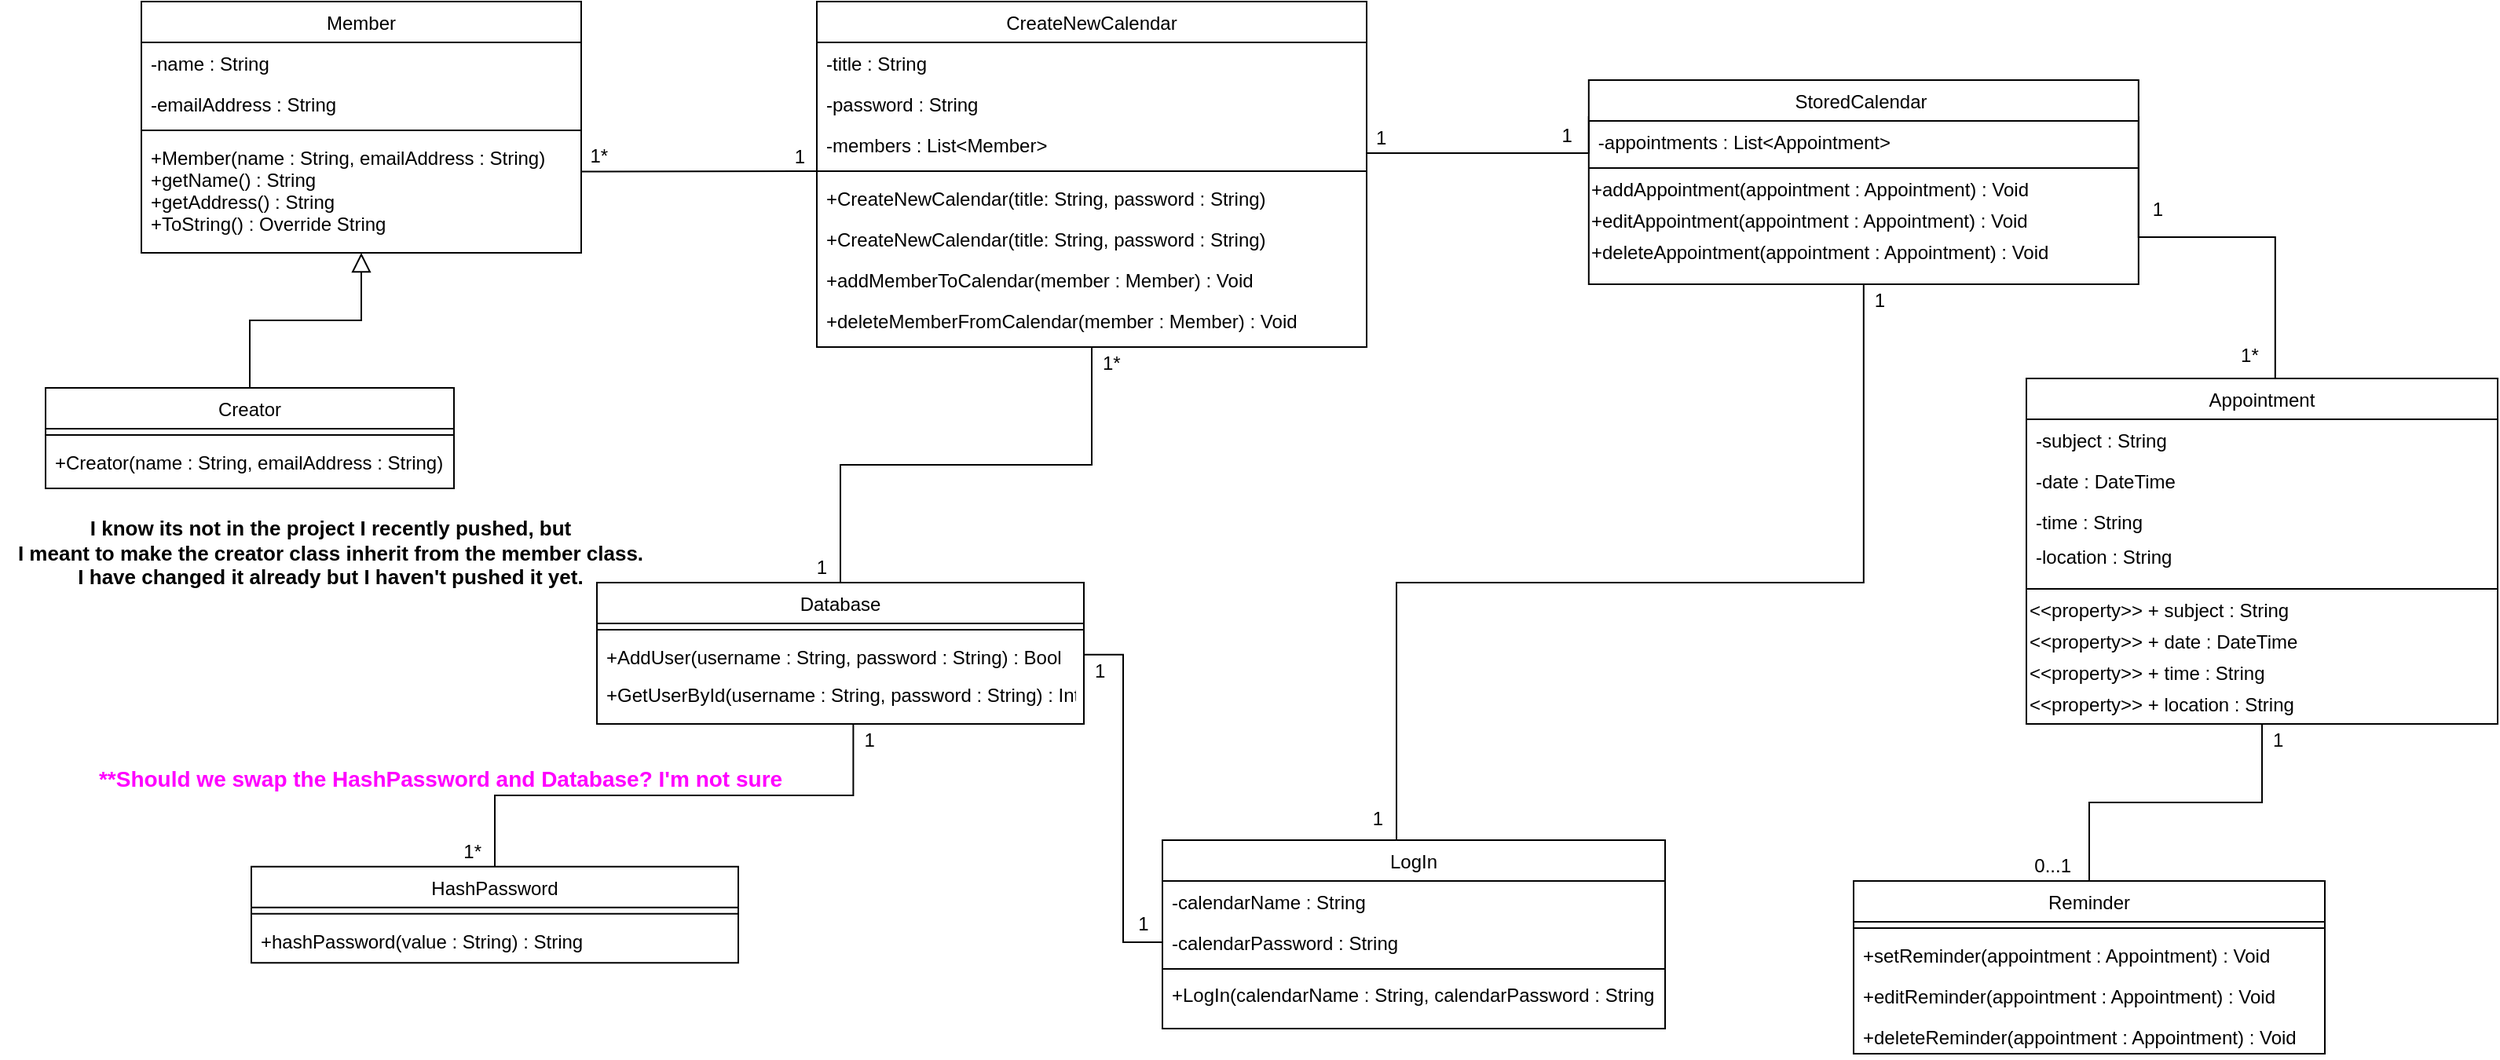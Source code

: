 <mxfile version="12.9.8" type="github"><diagram id="_zVpvUrv6JAY6jkAf8ze" name="Page-1"><mxGraphModel dx="485" dy="693" grid="1" gridSize="10" guides="1" tooltips="1" connect="1" arrows="1" fold="1" page="1" pageScale="1" pageWidth="827" pageHeight="1169" math="0" shadow="0"><root><mxCell id="WIyWlLk6GJQsqaUBKTNV-0"/><mxCell id="WIyWlLk6GJQsqaUBKTNV-1" parent="WIyWlLk6GJQsqaUBKTNV-0"/><mxCell id="zkfFHV4jXpPFQw0GAbJ--0" value="Member" style="swimlane;fontStyle=0;align=center;verticalAlign=top;childLayout=stackLayout;horizontal=1;startSize=26;horizontalStack=0;resizeParent=1;resizeLast=0;collapsible=1;marginBottom=0;rounded=0;shadow=0;strokeWidth=1;" parent="WIyWlLk6GJQsqaUBKTNV-1" vertex="1"><mxGeometry x="100" y="90" width="280" height="160" as="geometry"><mxRectangle x="230" y="140" width="160" height="26" as="alternateBounds"/></mxGeometry></mxCell><mxCell id="zkfFHV4jXpPFQw0GAbJ--1" value="-name : String" style="text;align=left;verticalAlign=top;spacingLeft=4;spacingRight=4;overflow=hidden;rotatable=0;points=[[0,0.5],[1,0.5]];portConstraint=eastwest;" parent="zkfFHV4jXpPFQw0GAbJ--0" vertex="1"><mxGeometry y="26" width="280" height="26" as="geometry"/></mxCell><mxCell id="zkfFHV4jXpPFQw0GAbJ--3" value="-emailAddress : String" style="text;align=left;verticalAlign=top;spacingLeft=4;spacingRight=4;overflow=hidden;rotatable=0;points=[[0,0.5],[1,0.5]];portConstraint=eastwest;rounded=0;shadow=0;html=0;" parent="zkfFHV4jXpPFQw0GAbJ--0" vertex="1"><mxGeometry y="52" width="280" height="26" as="geometry"/></mxCell><mxCell id="zkfFHV4jXpPFQw0GAbJ--4" value="" style="line;html=1;strokeWidth=1;align=left;verticalAlign=middle;spacingTop=-1;spacingLeft=3;spacingRight=3;rotatable=0;labelPosition=right;points=[];portConstraint=eastwest;" parent="zkfFHV4jXpPFQw0GAbJ--0" vertex="1"><mxGeometry y="78" width="280" height="8" as="geometry"/></mxCell><mxCell id="zkfFHV4jXpPFQw0GAbJ--5" value="+Member(name : String, emailAddress : String)&#xa;+getName() : String&#xa;+getAddress() : String&#xa;+ToString() : Override String" style="text;align=left;verticalAlign=top;spacingLeft=4;spacingRight=4;overflow=hidden;rotatable=0;points=[[0,0.5],[1,0.5]];portConstraint=eastwest;" parent="zkfFHV4jXpPFQw0GAbJ--0" vertex="1"><mxGeometry y="86" width="280" height="74" as="geometry"/></mxCell><mxCell id="zkfFHV4jXpPFQw0GAbJ--12" value="" style="endArrow=block;endSize=10;endFill=0;shadow=0;strokeWidth=1;rounded=0;edgeStyle=elbowEdgeStyle;elbow=vertical;" parent="WIyWlLk6GJQsqaUBKTNV-1" source="zkfFHV4jXpPFQw0GAbJ--6" target="zkfFHV4jXpPFQw0GAbJ--0" edge="1"><mxGeometry width="160" relative="1" as="geometry"><mxPoint x="200" y="203" as="sourcePoint"/><mxPoint x="200" y="203" as="targetPoint"/></mxGeometry></mxCell><mxCell id="zkfFHV4jXpPFQw0GAbJ--26" value="" style="endArrow=none;shadow=0;strokeWidth=1;strokeColor=#000000;rounded=0;endFill=0;edgeStyle=elbowEdgeStyle;elbow=vertical;" parent="WIyWlLk6GJQsqaUBKTNV-1" edge="1"><mxGeometry x="0.5" y="41" relative="1" as="geometry"><mxPoint x="380" y="198.235" as="sourcePoint"/><mxPoint x="530" y="198.235" as="targetPoint"/><mxPoint x="-40" y="32" as="offset"/></mxGeometry></mxCell><mxCell id="zkfFHV4jXpPFQw0GAbJ--27" value="1*" style="resizable=0;align=left;verticalAlign=bottom;labelBackgroundColor=none;fontSize=12;" parent="zkfFHV4jXpPFQw0GAbJ--26" connectable="0" vertex="1"><mxGeometry x="-1" relative="1" as="geometry"><mxPoint x="4" y="-1" as="offset"/></mxGeometry></mxCell><mxCell id="zkfFHV4jXpPFQw0GAbJ--28" value="1" style="resizable=0;align=right;verticalAlign=bottom;labelBackgroundColor=none;fontSize=12;" parent="zkfFHV4jXpPFQw0GAbJ--26" connectable="0" vertex="1"><mxGeometry x="1" relative="1" as="geometry"><mxPoint x="-6" y="-1" as="offset"/></mxGeometry></mxCell><mxCell id="zkfFHV4jXpPFQw0GAbJ--6" value="Creator" style="swimlane;fontStyle=0;align=center;verticalAlign=top;childLayout=stackLayout;horizontal=1;startSize=26;horizontalStack=0;resizeParent=1;resizeLast=0;collapsible=1;marginBottom=0;rounded=0;shadow=0;strokeWidth=1;" parent="WIyWlLk6GJQsqaUBKTNV-1" vertex="1"><mxGeometry x="39" y="336" width="260" height="64" as="geometry"><mxRectangle x="130" y="380" width="160" height="26" as="alternateBounds"/></mxGeometry></mxCell><mxCell id="zkfFHV4jXpPFQw0GAbJ--9" value="" style="line;html=1;strokeWidth=1;align=left;verticalAlign=middle;spacingTop=-1;spacingLeft=3;spacingRight=3;rotatable=0;labelPosition=right;points=[];portConstraint=eastwest;" parent="zkfFHV4jXpPFQw0GAbJ--6" vertex="1"><mxGeometry y="26" width="260" height="8" as="geometry"/></mxCell><mxCell id="zkfFHV4jXpPFQw0GAbJ--11" value="+Creator(name : String, emailAddress : String)" style="text;align=left;verticalAlign=top;spacingLeft=4;spacingRight=4;overflow=hidden;rotatable=0;points=[[0,0.5],[1,0.5]];portConstraint=eastwest;" parent="zkfFHV4jXpPFQw0GAbJ--6" vertex="1"><mxGeometry y="34" width="260" height="26" as="geometry"/></mxCell><mxCell id="_MNT3yKwPUitnr2lphFE-44" value="" style="endArrow=none;shadow=0;strokeWidth=1;strokeColor=#000000;rounded=0;endFill=0;edgeStyle=elbowEdgeStyle;elbow=vertical;entryX=0.528;entryY=0.004;entryDx=0;entryDy=0;entryPerimeter=0;exitX=1;exitY=0.5;exitDx=0;exitDy=0;" parent="WIyWlLk6GJQsqaUBKTNV-1" target="_MNT3yKwPUitnr2lphFE-9" edge="1"><mxGeometry x="0.5" y="41" relative="1" as="geometry"><mxPoint x="1371.41" y="163.0" as="sourcePoint"/><mxPoint x="1460" y="364.06" as="targetPoint"/><mxPoint x="-40" y="32" as="offset"/><Array as="points"><mxPoint x="1410" y="240"/><mxPoint x="1410" y="260"/></Array></mxGeometry></mxCell><mxCell id="_MNT3yKwPUitnr2lphFE-45" value="1" style="resizable=0;align=left;verticalAlign=bottom;labelBackgroundColor=none;fontSize=12;" parent="_MNT3yKwPUitnr2lphFE-44" connectable="0" vertex="1"><mxGeometry x="-1" relative="1" as="geometry"><mxPoint x="7" y="68" as="offset"/></mxGeometry></mxCell><mxCell id="_MNT3yKwPUitnr2lphFE-46" value="1*" style="resizable=0;align=right;verticalAlign=bottom;labelBackgroundColor=none;fontSize=12;" parent="_MNT3yKwPUitnr2lphFE-44" connectable="0" vertex="1"><mxGeometry x="1" relative="1" as="geometry"><mxPoint x="-9" y="-7.06" as="offset"/></mxGeometry></mxCell><mxCell id="_MNT3yKwPUitnr2lphFE-63" value="" style="endArrow=none;shadow=0;strokeWidth=1;strokeColor=#000000;rounded=0;endFill=0;edgeStyle=elbowEdgeStyle;elbow=vertical;entryX=0.5;entryY=0;entryDx=0;entryDy=0;exitX=0.5;exitY=1;exitDx=0;exitDy=0;" parent="WIyWlLk6GJQsqaUBKTNV-1" source="zkfFHV4jXpPFQw0GAbJ--17" target="_MNT3yKwPUitnr2lphFE-53" edge="1"><mxGeometry x="0.5" y="41" relative="1" as="geometry"><mxPoint x="644.0" y="362" as="sourcePoint"/><mxPoint x="649.0" y="460" as="targetPoint"/><mxPoint x="-40" y="32" as="offset"/></mxGeometry></mxCell><mxCell id="_MNT3yKwPUitnr2lphFE-64" value="1*" style="resizable=0;align=left;verticalAlign=bottom;labelBackgroundColor=none;fontSize=12;" parent="_MNT3yKwPUitnr2lphFE-63" connectable="0" vertex="1"><mxGeometry x="-1" relative="1" as="geometry"><mxPoint x="5" y="19" as="offset"/></mxGeometry></mxCell><mxCell id="_MNT3yKwPUitnr2lphFE-65" value="1" style="resizable=0;align=right;verticalAlign=bottom;labelBackgroundColor=none;fontSize=12;" parent="_MNT3yKwPUitnr2lphFE-63" connectable="0" vertex="1"><mxGeometry x="1" relative="1" as="geometry"><mxPoint x="-7" y="-1" as="offset"/></mxGeometry></mxCell><mxCell id="_MNT3yKwPUitnr2lphFE-53" value="Database" style="swimlane;fontStyle=0;align=center;verticalAlign=top;childLayout=stackLayout;horizontal=1;startSize=26;horizontalStack=0;resizeParent=1;resizeLast=0;collapsible=1;marginBottom=0;rounded=0;shadow=0;strokeWidth=1;" parent="WIyWlLk6GJQsqaUBKTNV-1" vertex="1"><mxGeometry x="390" y="460" width="310" height="90" as="geometry"><mxRectangle x="550" y="140" width="160" height="26" as="alternateBounds"/></mxGeometry></mxCell><mxCell id="_MNT3yKwPUitnr2lphFE-58" value="" style="line;html=1;strokeWidth=1;align=left;verticalAlign=middle;spacingTop=-1;spacingLeft=3;spacingRight=3;rotatable=0;labelPosition=right;points=[];portConstraint=eastwest;" parent="_MNT3yKwPUitnr2lphFE-53" vertex="1"><mxGeometry y="26" width="310" height="8" as="geometry"/></mxCell><mxCell id="_MNT3yKwPUitnr2lphFE-59" value="+AddUser(username : String, password : String) : Bool" style="text;align=left;verticalAlign=top;spacingLeft=4;spacingRight=4;overflow=hidden;rotatable=0;points=[[0,0.5],[1,0.5]];portConstraint=eastwest;" parent="_MNT3yKwPUitnr2lphFE-53" vertex="1"><mxGeometry y="34" width="310" height="24" as="geometry"/></mxCell><mxCell id="_MNT3yKwPUitnr2lphFE-60" value="+GetUserById(username : String, password : String) : Int" style="text;align=left;verticalAlign=top;spacingLeft=4;spacingRight=4;overflow=hidden;rotatable=0;points=[[0,0.5],[1,0.5]];portConstraint=eastwest;" parent="_MNT3yKwPUitnr2lphFE-53" vertex="1"><mxGeometry y="58" width="310" height="26" as="geometry"/></mxCell><mxCell id="_MNT3yKwPUitnr2lphFE-72" value="" style="endArrow=none;shadow=0;strokeWidth=1;strokeColor=#000000;rounded=0;endFill=0;edgeStyle=elbowEdgeStyle;elbow=vertical;entryX=0.5;entryY=0;entryDx=0;entryDy=0;exitX=0.352;exitY=0.973;exitDx=0;exitDy=0;exitPerimeter=0;" parent="WIyWlLk6GJQsqaUBKTNV-1" target="_MNT3yKwPUitnr2lphFE-75" edge="1"><mxGeometry x="0.5" y="41" relative="1" as="geometry"><mxPoint x="553.2" y="549.998" as="sourcePoint"/><mxPoint x="609.0" y="648.7" as="targetPoint"/><mxPoint x="-40" y="32" as="offset"/></mxGeometry></mxCell><mxCell id="_MNT3yKwPUitnr2lphFE-73" value="1" style="resizable=0;align=left;verticalAlign=bottom;labelBackgroundColor=none;fontSize=12;" parent="_MNT3yKwPUitnr2lphFE-72" connectable="0" vertex="1"><mxGeometry x="-1" relative="1" as="geometry"><mxPoint x="5" y="19" as="offset"/></mxGeometry></mxCell><mxCell id="_MNT3yKwPUitnr2lphFE-74" value="1*" style="resizable=0;align=right;verticalAlign=bottom;labelBackgroundColor=none;fontSize=12;" parent="_MNT3yKwPUitnr2lphFE-72" connectable="0" vertex="1"><mxGeometry x="1" relative="1" as="geometry"><mxPoint x="-7" y="-1" as="offset"/></mxGeometry></mxCell><mxCell id="_MNT3yKwPUitnr2lphFE-79" value="&lt;b&gt;&lt;font color=&quot;#ff00ff&quot; style=&quot;font-size: 14px&quot;&gt;**Should we swap the HashPassword and Database? I'm not sure&lt;/font&gt;&lt;/b&gt;" style="text;html=1;align=center;verticalAlign=middle;resizable=0;points=[];autosize=1;" parent="WIyWlLk6GJQsqaUBKTNV-1" vertex="1"><mxGeometry x="65" y="575" width="450" height="20" as="geometry"/></mxCell><mxCell id="_MNT3yKwPUitnr2lphFE-80" value="" style="endArrow=none;shadow=0;strokeWidth=1;strokeColor=#000000;rounded=0;endFill=0;edgeStyle=elbowEdgeStyle;elbow=vertical;entryX=0.5;entryY=0;entryDx=0;entryDy=0;exitX=0.5;exitY=1;exitDx=0;exitDy=0;" parent="WIyWlLk6GJQsqaUBKTNV-1" source="_MNT3yKwPUitnr2lphFE-124" edge="1"><mxGeometry x="0.5" y="41" relative="1" as="geometry"><mxPoint x="990" y="450" as="sourcePoint"/><mxPoint x="899.0" y="624" as="targetPoint"/><mxPoint x="-40" y="32" as="offset"/><Array as="points"><mxPoint x="1020" y="460"/></Array></mxGeometry></mxCell><mxCell id="_MNT3yKwPUitnr2lphFE-81" value="1" style="resizable=0;align=left;verticalAlign=bottom;labelBackgroundColor=none;fontSize=12;" parent="_MNT3yKwPUitnr2lphFE-80" connectable="0" vertex="1"><mxGeometry x="-1" relative="1" as="geometry"><mxPoint x="5" y="19" as="offset"/></mxGeometry></mxCell><mxCell id="_MNT3yKwPUitnr2lphFE-93" value="" style="endArrow=none;shadow=0;strokeWidth=1;strokeColor=#000000;rounded=0;endFill=0;edgeStyle=elbowEdgeStyle;entryX=0;entryY=0.5;entryDx=0;entryDy=0;" parent="WIyWlLk6GJQsqaUBKTNV-1" target="_MNT3yKwPUitnr2lphFE-106" edge="1"><mxGeometry x="0.5" y="41" relative="1" as="geometry"><mxPoint x="700.0" y="505.83" as="sourcePoint"/><mxPoint x="880.0" y="611.53" as="targetPoint"/><mxPoint x="-40" y="32" as="offset"/></mxGeometry></mxCell><mxCell id="_MNT3yKwPUitnr2lphFE-94" value="1" style="resizable=0;align=left;verticalAlign=bottom;labelBackgroundColor=none;fontSize=12;" parent="_MNT3yKwPUitnr2lphFE-93" connectable="0" vertex="1"><mxGeometry x="-1" relative="1" as="geometry"><mxPoint x="5" y="19" as="offset"/></mxGeometry></mxCell><mxCell id="_MNT3yKwPUitnr2lphFE-95" value="1" style="resizable=0;align=right;verticalAlign=bottom;labelBackgroundColor=none;fontSize=12;" parent="_MNT3yKwPUitnr2lphFE-93" connectable="0" vertex="1"><mxGeometry x="1" relative="1" as="geometry"><mxPoint x="-7" y="-3" as="offset"/></mxGeometry></mxCell><mxCell id="_MNT3yKwPUitnr2lphFE-110" value="1" style="resizable=0;align=right;verticalAlign=bottom;labelBackgroundColor=none;fontSize=12;" parent="WIyWlLk6GJQsqaUBKTNV-1" connectable="0" vertex="1"><mxGeometry x="899.002" y="620" as="geometry"><mxPoint x="-7" y="-1" as="offset"/></mxGeometry></mxCell><mxCell id="_MNT3yKwPUitnr2lphFE-111" value="&lt;b style=&quot;font-size: 13px&quot;&gt;I know its not in the project I recently pushed, but &lt;br&gt;I meant to make the creator class inherit from the member class. &lt;br&gt;I have changed it already but I haven't pushed it yet.&lt;/b&gt;" style="text;html=1;align=center;verticalAlign=middle;resizable=0;points=[];autosize=1;" parent="WIyWlLk6GJQsqaUBKTNV-1" vertex="1"><mxGeometry x="10" y="416" width="420" height="50" as="geometry"/></mxCell><mxCell id="_MNT3yKwPUitnr2lphFE-112" value="" style="endArrow=none;shadow=0;strokeWidth=1;strokeColor=#000000;rounded=0;endFill=0;edgeStyle=elbowEdgeStyle;elbow=vertical;entryX=0.5;entryY=0;entryDx=0;entryDy=0;exitX=0.5;exitY=1;exitDx=0;exitDy=0;" parent="WIyWlLk6GJQsqaUBKTNV-1" source="_MNT3yKwPUitnr2lphFE-9" target="_MNT3yKwPUitnr2lphFE-115" edge="1"><mxGeometry x="0.5" y="41" relative="1" as="geometry"><mxPoint x="1440" y="510.82" as="sourcePoint"/><mxPoint x="1440" y="610.88" as="targetPoint"/><mxPoint x="-40" y="32" as="offset"/></mxGeometry></mxCell><mxCell id="_MNT3yKwPUitnr2lphFE-113" value="1" style="resizable=0;align=left;verticalAlign=bottom;labelBackgroundColor=none;fontSize=12;" parent="_MNT3yKwPUitnr2lphFE-112" connectable="0" vertex="1"><mxGeometry x="-1" relative="1" as="geometry"><mxPoint x="5" y="19.18" as="offset"/></mxGeometry></mxCell><mxCell id="_MNT3yKwPUitnr2lphFE-114" value="0...1" style="resizable=0;align=right;verticalAlign=bottom;labelBackgroundColor=none;fontSize=12;" parent="_MNT3yKwPUitnr2lphFE-112" connectable="0" vertex="1"><mxGeometry x="1" relative="1" as="geometry"><mxPoint x="-10" y="-0.82" as="offset"/></mxGeometry></mxCell><mxCell id="_MNT3yKwPUitnr2lphFE-108" value="+LogIn(calendarName : String, calendarPassword : String )" style="text;align=left;verticalAlign=top;spacingLeft=4;spacingRight=4;overflow=hidden;rotatable=0;points=[[0,0.5],[1,0.5]];portConstraint=eastwest;" parent="WIyWlLk6GJQsqaUBKTNV-1" vertex="1"><mxGeometry x="750" y="709" width="320" height="24" as="geometry"/></mxCell><mxCell id="_MNT3yKwPUitnr2lphFE-75" value="HashPassword" style="swimlane;fontStyle=0;align=center;verticalAlign=top;childLayout=stackLayout;horizontal=1;startSize=26;horizontalStack=0;resizeParent=1;resizeLast=0;collapsible=1;marginBottom=0;rounded=0;shadow=0;strokeWidth=1;" parent="WIyWlLk6GJQsqaUBKTNV-1" vertex="1"><mxGeometry x="170" y="640.84" width="310" height="61.3" as="geometry"><mxRectangle x="550" y="140" width="160" height="26" as="alternateBounds"/></mxGeometry></mxCell><mxCell id="_MNT3yKwPUitnr2lphFE-76" value="" style="line;html=1;strokeWidth=1;align=left;verticalAlign=middle;spacingTop=-1;spacingLeft=3;spacingRight=3;rotatable=0;labelPosition=right;points=[];portConstraint=eastwest;" parent="_MNT3yKwPUitnr2lphFE-75" vertex="1"><mxGeometry y="26" width="310" height="8" as="geometry"/></mxCell><mxCell id="_MNT3yKwPUitnr2lphFE-77" value="+hashPassword(value : String) : String" style="text;align=left;verticalAlign=top;spacingLeft=4;spacingRight=4;overflow=hidden;rotatable=0;points=[[0,0.5],[1,0.5]];portConstraint=eastwest;" parent="_MNT3yKwPUitnr2lphFE-75" vertex="1"><mxGeometry y="34" width="310" height="24" as="geometry"/></mxCell><mxCell id="_MNT3yKwPUitnr2lphFE-104" value="LogIn" style="swimlane;fontStyle=0;align=center;verticalAlign=top;childLayout=stackLayout;horizontal=1;startSize=26;horizontalStack=0;resizeParent=1;resizeLast=0;collapsible=1;marginBottom=0;rounded=0;shadow=0;strokeWidth=1;" parent="WIyWlLk6GJQsqaUBKTNV-1" vertex="1"><mxGeometry x="750" y="624" width="320" height="120" as="geometry"><mxRectangle x="230" y="140" width="160" height="26" as="alternateBounds"/></mxGeometry></mxCell><mxCell id="_MNT3yKwPUitnr2lphFE-105" value="-calendarName : String" style="text;align=left;verticalAlign=top;spacingLeft=4;spacingRight=4;overflow=hidden;rotatable=0;points=[[0,0.5],[1,0.5]];portConstraint=eastwest;" parent="_MNT3yKwPUitnr2lphFE-104" vertex="1"><mxGeometry y="26" width="320" height="26" as="geometry"/></mxCell><mxCell id="_MNT3yKwPUitnr2lphFE-106" value="-calendarPassword : String" style="text;align=left;verticalAlign=top;spacingLeft=4;spacingRight=4;overflow=hidden;rotatable=0;points=[[0,0.5],[1,0.5]];portConstraint=eastwest;rounded=0;shadow=0;html=0;" parent="_MNT3yKwPUitnr2lphFE-104" vertex="1"><mxGeometry y="52" width="320" height="26" as="geometry"/></mxCell><mxCell id="_MNT3yKwPUitnr2lphFE-107" value="" style="line;html=1;strokeWidth=1;align=left;verticalAlign=middle;spacingTop=-1;spacingLeft=3;spacingRight=3;rotatable=0;labelPosition=right;points=[];portConstraint=eastwest;" parent="_MNT3yKwPUitnr2lphFE-104" vertex="1"><mxGeometry y="78" width="320" height="8" as="geometry"/></mxCell><mxCell id="zkfFHV4jXpPFQw0GAbJ--17" value="CreateNewCalendar" style="swimlane;fontStyle=0;align=center;verticalAlign=top;childLayout=stackLayout;horizontal=1;startSize=26;horizontalStack=0;resizeParent=1;resizeLast=0;collapsible=1;marginBottom=0;rounded=0;shadow=0;strokeWidth=1;" parent="WIyWlLk6GJQsqaUBKTNV-1" vertex="1"><mxGeometry x="530" y="90" width="350" height="220" as="geometry"><mxRectangle x="550" y="140" width="160" height="26" as="alternateBounds"/></mxGeometry></mxCell><mxCell id="zkfFHV4jXpPFQw0GAbJ--18" value="-title : String" style="text;align=left;verticalAlign=top;spacingLeft=4;spacingRight=4;overflow=hidden;rotatable=0;points=[[0,0.5],[1,0.5]];portConstraint=eastwest;" parent="zkfFHV4jXpPFQw0GAbJ--17" vertex="1"><mxGeometry y="26" width="350" height="26" as="geometry"/></mxCell><mxCell id="zkfFHV4jXpPFQw0GAbJ--19" value="-password : String" style="text;align=left;verticalAlign=top;spacingLeft=4;spacingRight=4;overflow=hidden;rotatable=0;points=[[0,0.5],[1,0.5]];portConstraint=eastwest;rounded=0;shadow=0;html=0;" parent="zkfFHV4jXpPFQw0GAbJ--17" vertex="1"><mxGeometry y="52" width="350" height="26" as="geometry"/></mxCell><mxCell id="zkfFHV4jXpPFQw0GAbJ--20" value="-members : List&lt;Member&gt;" style="text;align=left;verticalAlign=top;spacingLeft=4;spacingRight=4;overflow=hidden;rotatable=0;points=[[0,0.5],[1,0.5]];portConstraint=eastwest;rounded=0;shadow=0;html=0;" parent="zkfFHV4jXpPFQw0GAbJ--17" vertex="1"><mxGeometry y="78" width="350" height="26" as="geometry"/></mxCell><mxCell id="zkfFHV4jXpPFQw0GAbJ--23" value="" style="line;html=1;strokeWidth=1;align=left;verticalAlign=middle;spacingTop=-1;spacingLeft=3;spacingRight=3;rotatable=0;labelPosition=right;points=[];portConstraint=eastwest;" parent="zkfFHV4jXpPFQw0GAbJ--17" vertex="1"><mxGeometry y="104" width="350" height="8" as="geometry"/></mxCell><mxCell id="zkfFHV4jXpPFQw0GAbJ--24" value="+CreateNewCalendar(title: String, password : String) " style="text;align=left;verticalAlign=top;spacingLeft=4;spacingRight=4;overflow=hidden;rotatable=0;points=[[0,0.5],[1,0.5]];portConstraint=eastwest;" parent="zkfFHV4jXpPFQw0GAbJ--17" vertex="1"><mxGeometry y="112" width="350" height="26" as="geometry"/></mxCell><mxCell id="_MNT3yKwPUitnr2lphFE-7" value="+CreateNewCalendar(title: String, password : String)" style="text;align=left;verticalAlign=top;spacingLeft=4;spacingRight=4;overflow=hidden;rotatable=0;points=[[0,0.5],[1,0.5]];portConstraint=eastwest;" parent="zkfFHV4jXpPFQw0GAbJ--17" vertex="1"><mxGeometry y="138" width="350" height="26" as="geometry"/></mxCell><mxCell id="zkfFHV4jXpPFQw0GAbJ--25" value="+addMemberToCalendar(member : Member) : Void" style="text;align=left;verticalAlign=top;spacingLeft=4;spacingRight=4;overflow=hidden;rotatable=0;points=[[0,0.5],[1,0.5]];portConstraint=eastwest;" parent="zkfFHV4jXpPFQw0GAbJ--17" vertex="1"><mxGeometry y="164" width="350" height="26" as="geometry"/></mxCell><mxCell id="_MNT3yKwPUitnr2lphFE-6" value="+deleteMemberFromCalendar(member : Member) : Void" style="text;align=left;verticalAlign=top;spacingLeft=4;spacingRight=4;overflow=hidden;rotatable=0;points=[[0,0.5],[1,0.5]];portConstraint=eastwest;" parent="zkfFHV4jXpPFQw0GAbJ--17" vertex="1"><mxGeometry y="190" width="350" height="26" as="geometry"/></mxCell><mxCell id="_MNT3yKwPUitnr2lphFE-115" value="Reminder" style="swimlane;fontStyle=0;align=center;verticalAlign=top;childLayout=stackLayout;horizontal=1;startSize=26;horizontalStack=0;resizeParent=1;resizeLast=0;collapsible=1;marginBottom=0;rounded=0;shadow=0;strokeWidth=1;" parent="WIyWlLk6GJQsqaUBKTNV-1" vertex="1"><mxGeometry x="1190" y="650" width="300" height="110" as="geometry"><mxRectangle x="550" y="140" width="160" height="26" as="alternateBounds"/></mxGeometry></mxCell><mxCell id="_MNT3yKwPUitnr2lphFE-120" value="" style="line;html=1;strokeWidth=1;align=left;verticalAlign=middle;spacingTop=-1;spacingLeft=3;spacingRight=3;rotatable=0;labelPosition=right;points=[];portConstraint=eastwest;" parent="_MNT3yKwPUitnr2lphFE-115" vertex="1"><mxGeometry y="26" width="300" height="8" as="geometry"/></mxCell><mxCell id="_MNT3yKwPUitnr2lphFE-121" value="+setReminder(appointment : Appointment) : Void" style="text;align=left;verticalAlign=top;spacingLeft=4;spacingRight=4;overflow=hidden;rotatable=0;points=[[0,0.5],[1,0.5]];portConstraint=eastwest;rounded=0;shadow=0;html=0;" parent="_MNT3yKwPUitnr2lphFE-115" vertex="1"><mxGeometry y="34" width="300" height="26" as="geometry"/></mxCell><mxCell id="_MNT3yKwPUitnr2lphFE-122" value="+editReminder(appointment : Appointment) : Void" style="text;align=left;verticalAlign=top;spacingLeft=4;spacingRight=4;overflow=hidden;rotatable=0;points=[[0,0.5],[1,0.5]];portConstraint=eastwest;rounded=0;shadow=0;html=0;" parent="_MNT3yKwPUitnr2lphFE-115" vertex="1"><mxGeometry y="60" width="300" height="26" as="geometry"/></mxCell><mxCell id="_MNT3yKwPUitnr2lphFE-123" value="+deleteReminder(appointment : Appointment) : Void" style="text;align=left;verticalAlign=top;spacingLeft=4;spacingRight=4;overflow=hidden;rotatable=0;points=[[0,0.5],[1,0.5]];portConstraint=eastwest;rounded=0;shadow=0;html=0;" parent="_MNT3yKwPUitnr2lphFE-115" vertex="1"><mxGeometry y="86" width="300" height="24" as="geometry"/></mxCell><mxCell id="_MNT3yKwPUitnr2lphFE-9" value="Appointment" style="swimlane;fontStyle=0;align=center;verticalAlign=top;childLayout=stackLayout;horizontal=1;startSize=26;horizontalStack=0;resizeParent=1;resizeLast=0;collapsible=1;marginBottom=0;rounded=0;shadow=0;strokeWidth=1;" parent="WIyWlLk6GJQsqaUBKTNV-1" vertex="1"><mxGeometry x="1300" y="330" width="300" height="220" as="geometry"><mxRectangle x="550" y="140" width="160" height="26" as="alternateBounds"/></mxGeometry></mxCell><mxCell id="_MNT3yKwPUitnr2lphFE-10" value="-subject : String" style="text;align=left;verticalAlign=top;spacingLeft=4;spacingRight=4;overflow=hidden;rotatable=0;points=[[0,0.5],[1,0.5]];portConstraint=eastwest;" parent="_MNT3yKwPUitnr2lphFE-9" vertex="1"><mxGeometry y="26" width="300" height="26" as="geometry"/></mxCell><mxCell id="_MNT3yKwPUitnr2lphFE-11" value="-date : DateTime" style="text;align=left;verticalAlign=top;spacingLeft=4;spacingRight=4;overflow=hidden;rotatable=0;points=[[0,0.5],[1,0.5]];portConstraint=eastwest;rounded=0;shadow=0;html=0;" parent="_MNT3yKwPUitnr2lphFE-9" vertex="1"><mxGeometry y="52" width="300" height="26" as="geometry"/></mxCell><mxCell id="_MNT3yKwPUitnr2lphFE-12" value="-time : String" style="text;align=left;verticalAlign=top;spacingLeft=4;spacingRight=4;overflow=hidden;rotatable=0;points=[[0,0.5],[1,0.5]];portConstraint=eastwest;rounded=0;shadow=0;html=0;" parent="_MNT3yKwPUitnr2lphFE-9" vertex="1"><mxGeometry y="78" width="300" height="22" as="geometry"/></mxCell><mxCell id="_MNT3yKwPUitnr2lphFE-19" value="-location : String" style="text;align=left;verticalAlign=top;spacingLeft=4;spacingRight=4;overflow=hidden;rotatable=0;points=[[0,0.5],[1,0.5]];portConstraint=eastwest;rounded=0;shadow=0;html=0;" parent="_MNT3yKwPUitnr2lphFE-9" vertex="1"><mxGeometry y="100" width="300" height="30" as="geometry"/></mxCell><mxCell id="_MNT3yKwPUitnr2lphFE-13" value="" style="line;html=1;strokeWidth=1;align=left;verticalAlign=middle;spacingTop=-1;spacingLeft=3;spacingRight=3;rotatable=0;labelPosition=right;points=[];portConstraint=eastwest;" parent="_MNT3yKwPUitnr2lphFE-9" vertex="1"><mxGeometry y="130" width="300" height="8" as="geometry"/></mxCell><mxCell id="_MNT3yKwPUitnr2lphFE-151" value="&amp;lt;&amp;lt;property&amp;gt;&amp;gt; + subject : String" style="text;html=1;align=left;verticalAlign=middle;resizable=0;points=[];autosize=1;" parent="_MNT3yKwPUitnr2lphFE-9" vertex="1"><mxGeometry y="138" width="300" height="20" as="geometry"/></mxCell><mxCell id="_MNT3yKwPUitnr2lphFE-152" value="&amp;lt;&amp;lt;property&amp;gt;&amp;gt; + date : DateTime" style="text;html=1;align=left;verticalAlign=middle;resizable=0;points=[];autosize=1;" parent="_MNT3yKwPUitnr2lphFE-9" vertex="1"><mxGeometry y="158" width="300" height="20" as="geometry"/></mxCell><mxCell id="_MNT3yKwPUitnr2lphFE-153" value="&amp;lt;&amp;lt;property&amp;gt;&amp;gt; + time : String" style="text;html=1;align=left;verticalAlign=middle;resizable=0;points=[];autosize=1;" parent="_MNT3yKwPUitnr2lphFE-9" vertex="1"><mxGeometry y="178" width="300" height="20" as="geometry"/></mxCell><mxCell id="_MNT3yKwPUitnr2lphFE-154" value="&amp;lt;&amp;lt;property&amp;gt;&amp;gt; + location : String" style="text;html=1;align=left;verticalAlign=middle;resizable=0;points=[];autosize=1;" parent="_MNT3yKwPUitnr2lphFE-9" vertex="1"><mxGeometry y="198" width="300" height="20" as="geometry"/></mxCell><mxCell id="_MNT3yKwPUitnr2lphFE-138" value="" style="endArrow=none;shadow=0;strokeWidth=1;strokeColor=#000000;rounded=0;endFill=0;edgeStyle=elbowEdgeStyle;elbow=vertical;entryX=0;entryY=0.5;entryDx=0;entryDy=0;" parent="WIyWlLk6GJQsqaUBKTNV-1" edge="1"><mxGeometry x="0.5" y="41" relative="1" as="geometry"><mxPoint x="880" y="210.475" as="sourcePoint"/><mxPoint x="1021.41" y="163.0" as="targetPoint"/><mxPoint x="-40" y="32" as="offset"/></mxGeometry></mxCell><mxCell id="_MNT3yKwPUitnr2lphFE-139" value="1" style="resizable=0;align=left;verticalAlign=bottom;labelBackgroundColor=none;fontSize=12;" parent="_MNT3yKwPUitnr2lphFE-138" connectable="0" vertex="1"><mxGeometry x="-1" relative="1" as="geometry"><mxPoint x="4" y="-25" as="offset"/></mxGeometry></mxCell><mxCell id="_MNT3yKwPUitnr2lphFE-140" value="1" style="resizable=0;align=right;verticalAlign=bottom;labelBackgroundColor=none;fontSize=12;" parent="_MNT3yKwPUitnr2lphFE-138" connectable="0" vertex="1"><mxGeometry x="1" relative="1" as="geometry"><mxPoint x="-9" y="21" as="offset"/></mxGeometry></mxCell><mxCell id="_MNT3yKwPUitnr2lphFE-124" value="StoredCalendar " style="swimlane;fontStyle=0;align=center;verticalAlign=top;childLayout=stackLayout;horizontal=1;startSize=26;horizontalStack=0;resizeParent=1;resizeLast=0;collapsible=1;marginBottom=0;rounded=0;shadow=0;strokeWidth=1;" parent="WIyWlLk6GJQsqaUBKTNV-1" vertex="1"><mxGeometry x="1021.41" y="140" width="350" height="130" as="geometry"><mxRectangle x="550" y="140" width="160" height="26" as="alternateBounds"/></mxGeometry></mxCell><mxCell id="_MNT3yKwPUitnr2lphFE-128" value="-appointments : List&lt;Appointment&gt;" style="text;align=left;verticalAlign=top;spacingLeft=4;spacingRight=4;overflow=hidden;rotatable=0;points=[[0,0.5],[1,0.5]];portConstraint=eastwest;rounded=0;shadow=0;html=0;" parent="_MNT3yKwPUitnr2lphFE-124" vertex="1"><mxGeometry y="26" width="350" height="26" as="geometry"/></mxCell><mxCell id="_MNT3yKwPUitnr2lphFE-129" value="" style="line;html=1;strokeWidth=1;align=left;verticalAlign=middle;spacingTop=-1;spacingLeft=3;spacingRight=3;rotatable=0;labelPosition=right;points=[];portConstraint=eastwest;" parent="_MNT3yKwPUitnr2lphFE-124" vertex="1"><mxGeometry y="52" width="350" height="8" as="geometry"/></mxCell><mxCell id="_MNT3yKwPUitnr2lphFE-141" value="+addAppointment(appointment : Appointment) : Void" style="text;html=1;align=left;verticalAlign=middle;resizable=0;points=[];autosize=1;" parent="_MNT3yKwPUitnr2lphFE-124" vertex="1"><mxGeometry y="60" width="350" height="20" as="geometry"/></mxCell><mxCell id="_MNT3yKwPUitnr2lphFE-142" value="+editAppointment(appointment : Appointment) : Void" style="text;html=1;align=left;verticalAlign=middle;resizable=0;points=[];autosize=1;" parent="_MNT3yKwPUitnr2lphFE-124" vertex="1"><mxGeometry y="80" width="350" height="20" as="geometry"/></mxCell><mxCell id="_MNT3yKwPUitnr2lphFE-146" value="+deleteAppointment(appointment : Appointment) : Void" style="text;html=1;align=left;verticalAlign=middle;resizable=0;points=[];autosize=1;" parent="_MNT3yKwPUitnr2lphFE-124" vertex="1"><mxGeometry y="100" width="350" height="20" as="geometry"/></mxCell></root></mxGraphModel></diagram></mxfile>